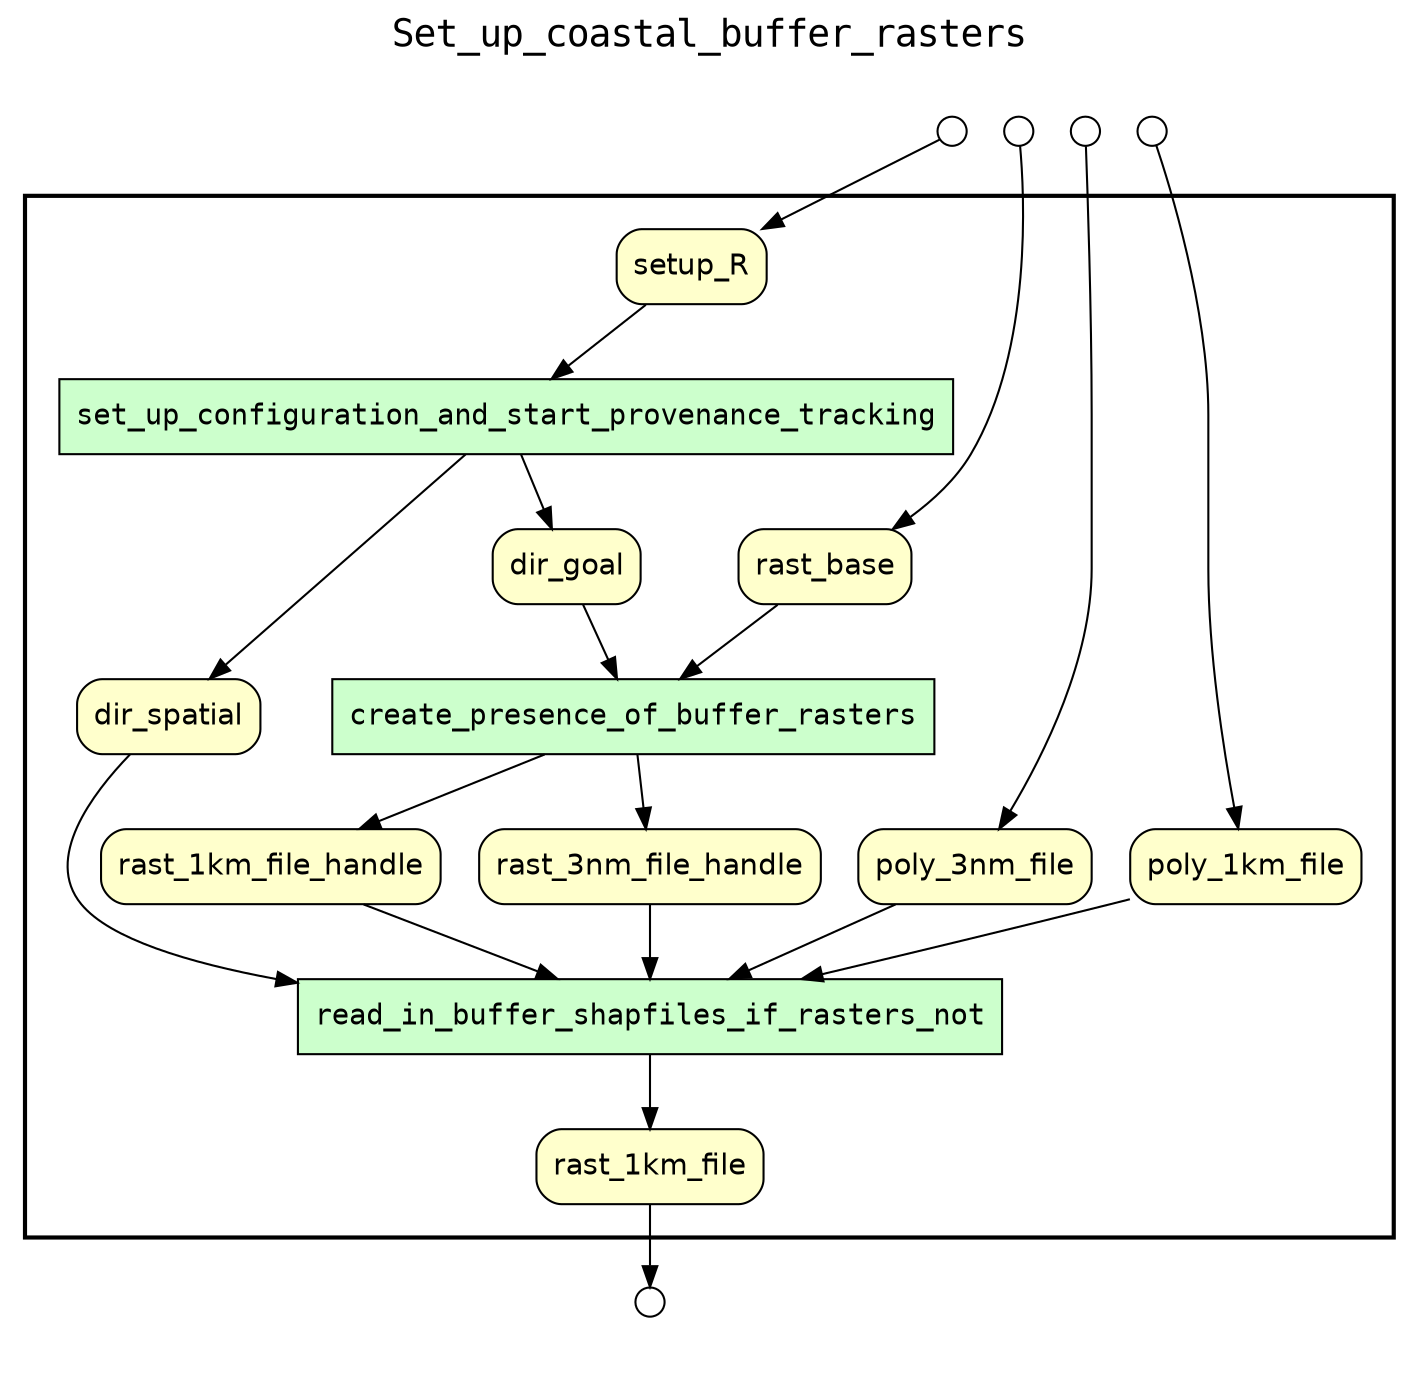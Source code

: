 
digraph yw_data_view {
rankdir=TB
fontname=Courier; fontsize=18; labelloc=t
label="Set_up_coastal_buffer_rasters"
subgraph cluster_workflow { label=""; color=black; penwidth=2
subgraph cluster_workflow_inner { label=""; color=white
node[shape=box style="filled" fillcolor="#CCFFCC" peripheries=1 fontname=Courier]
create_presence_of_buffer_rasters
set_up_configuration_and_start_provenance_tracking
read_in_buffer_shapfiles_if_rasters_not
node[shape=box style="filled" fillcolor="#CCFFCC" peripheries=1 fontname=Courier]
node[shape=box style="rounded,filled" fillcolor="#FFFFCC" peripheries=1 fontname=Helvetica]
setup_R
dir_spatial
dir_goal
rast_base
rast_3nm_file_handle
rast_1km_file_handle
poly_3nm_file
poly_1km_file
rast_1km_file
node[shape=box style="rounded,filled" fillcolor="#FFFFFF" peripheries=1 fontname=Helvetica]
}}
subgraph cluster_inflows { label=""; color=white; penwidth=2
subgraph cluster_inflows_inner { label=""; color=white
node[shape=circle fillcolor="#FFFFFF" peripheries=1 width=0.2]
setup_R_inflow [label=""]
rast_base_inflow [label=""]
poly_3nm_file_inflow [label=""]
poly_1km_file_inflow [label=""]
}}
subgraph cluster_outflows { label=""; color=white; penwidth=2
subgraph cluster_outflows_inner { label=""; color=white
node[shape=circle fillcolor="#FFFFFF" peripheries=1 width=0.2]
rast_1km_file_outflow [label=""]
}}
poly_1km_file -> read_in_buffer_shapfiles_if_rasters_not
poly_3nm_file -> read_in_buffer_shapfiles_if_rasters_not
rast_1km_file_handle -> read_in_buffer_shapfiles_if_rasters_not
rast_3nm_file_handle -> read_in_buffer_shapfiles_if_rasters_not
rast_base -> create_presence_of_buffer_rasters
dir_goal -> create_presence_of_buffer_rasters
dir_spatial -> read_in_buffer_shapfiles_if_rasters_not
setup_R -> set_up_configuration_and_start_provenance_tracking
set_up_configuration_and_start_provenance_tracking -> dir_spatial
set_up_configuration_and_start_provenance_tracking -> dir_goal
create_presence_of_buffer_rasters -> rast_3nm_file_handle
create_presence_of_buffer_rasters -> rast_1km_file_handle
read_in_buffer_shapfiles_if_rasters_not -> rast_1km_file
setup_R_inflow -> setup_R
rast_base_inflow -> rast_base
poly_3nm_file_inflow -> poly_3nm_file
poly_1km_file_inflow -> poly_1km_file
rast_1km_file -> rast_1km_file_outflow
}


